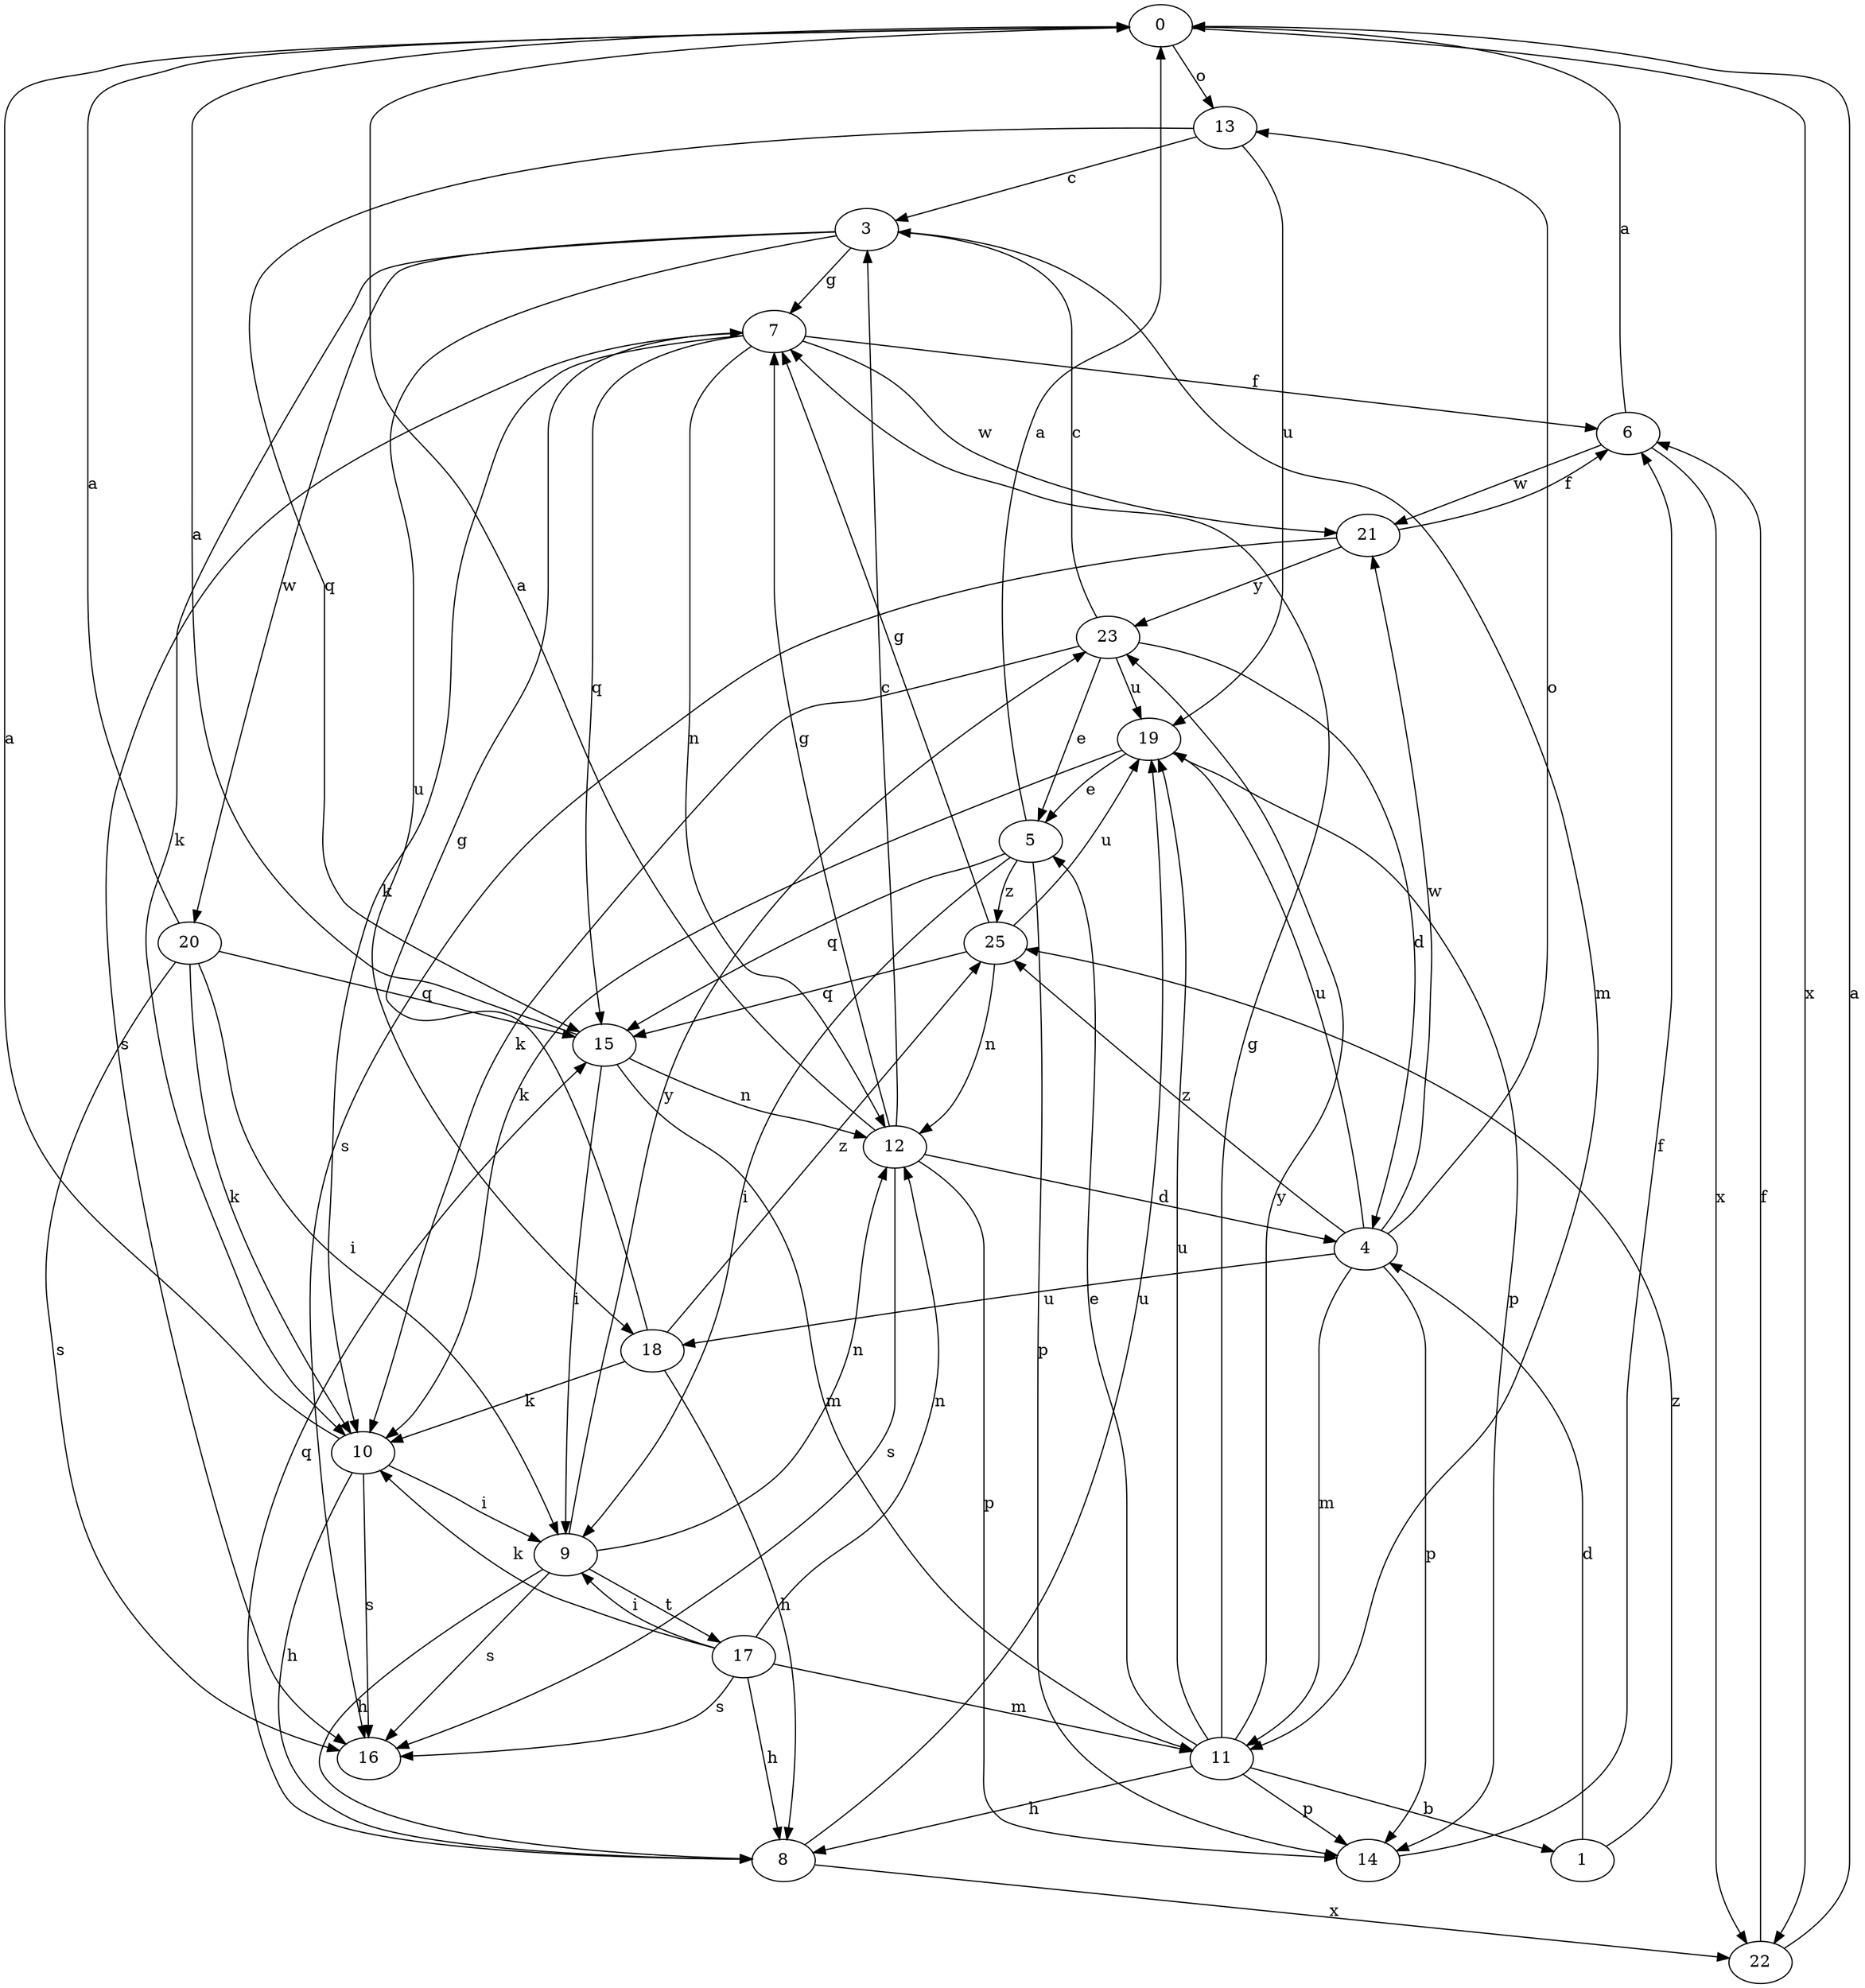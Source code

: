 strict digraph  {
0;
1;
3;
4;
5;
6;
7;
8;
9;
10;
11;
12;
13;
14;
15;
16;
17;
18;
19;
20;
21;
22;
23;
25;
0 -> 13  [label=o];
0 -> 22  [label=x];
1 -> 4  [label=d];
1 -> 25  [label=z];
3 -> 7  [label=g];
3 -> 10  [label=k];
3 -> 11  [label=m];
3 -> 18  [label=u];
3 -> 20  [label=w];
4 -> 11  [label=m];
4 -> 13  [label=o];
4 -> 14  [label=p];
4 -> 18  [label=u];
4 -> 19  [label=u];
4 -> 21  [label=w];
4 -> 25  [label=z];
5 -> 0  [label=a];
5 -> 9  [label=i];
5 -> 14  [label=p];
5 -> 15  [label=q];
5 -> 25  [label=z];
6 -> 0  [label=a];
6 -> 21  [label=w];
6 -> 22  [label=x];
7 -> 6  [label=f];
7 -> 10  [label=k];
7 -> 12  [label=n];
7 -> 15  [label=q];
7 -> 16  [label=s];
7 -> 21  [label=w];
8 -> 15  [label=q];
8 -> 19  [label=u];
8 -> 22  [label=x];
9 -> 8  [label=h];
9 -> 12  [label=n];
9 -> 16  [label=s];
9 -> 17  [label=t];
9 -> 23  [label=y];
10 -> 0  [label=a];
10 -> 8  [label=h];
10 -> 9  [label=i];
10 -> 16  [label=s];
11 -> 1  [label=b];
11 -> 5  [label=e];
11 -> 7  [label=g];
11 -> 8  [label=h];
11 -> 14  [label=p];
11 -> 19  [label=u];
11 -> 23  [label=y];
12 -> 0  [label=a];
12 -> 3  [label=c];
12 -> 4  [label=d];
12 -> 7  [label=g];
12 -> 14  [label=p];
12 -> 16  [label=s];
13 -> 3  [label=c];
13 -> 15  [label=q];
13 -> 19  [label=u];
14 -> 6  [label=f];
15 -> 0  [label=a];
15 -> 9  [label=i];
15 -> 11  [label=m];
15 -> 12  [label=n];
17 -> 8  [label=h];
17 -> 9  [label=i];
17 -> 10  [label=k];
17 -> 11  [label=m];
17 -> 12  [label=n];
17 -> 16  [label=s];
18 -> 7  [label=g];
18 -> 8  [label=h];
18 -> 10  [label=k];
18 -> 25  [label=z];
19 -> 5  [label=e];
19 -> 10  [label=k];
19 -> 14  [label=p];
20 -> 0  [label=a];
20 -> 9  [label=i];
20 -> 10  [label=k];
20 -> 15  [label=q];
20 -> 16  [label=s];
21 -> 6  [label=f];
21 -> 16  [label=s];
21 -> 23  [label=y];
22 -> 0  [label=a];
22 -> 6  [label=f];
23 -> 3  [label=c];
23 -> 4  [label=d];
23 -> 5  [label=e];
23 -> 10  [label=k];
23 -> 19  [label=u];
25 -> 7  [label=g];
25 -> 12  [label=n];
25 -> 15  [label=q];
25 -> 19  [label=u];
}
